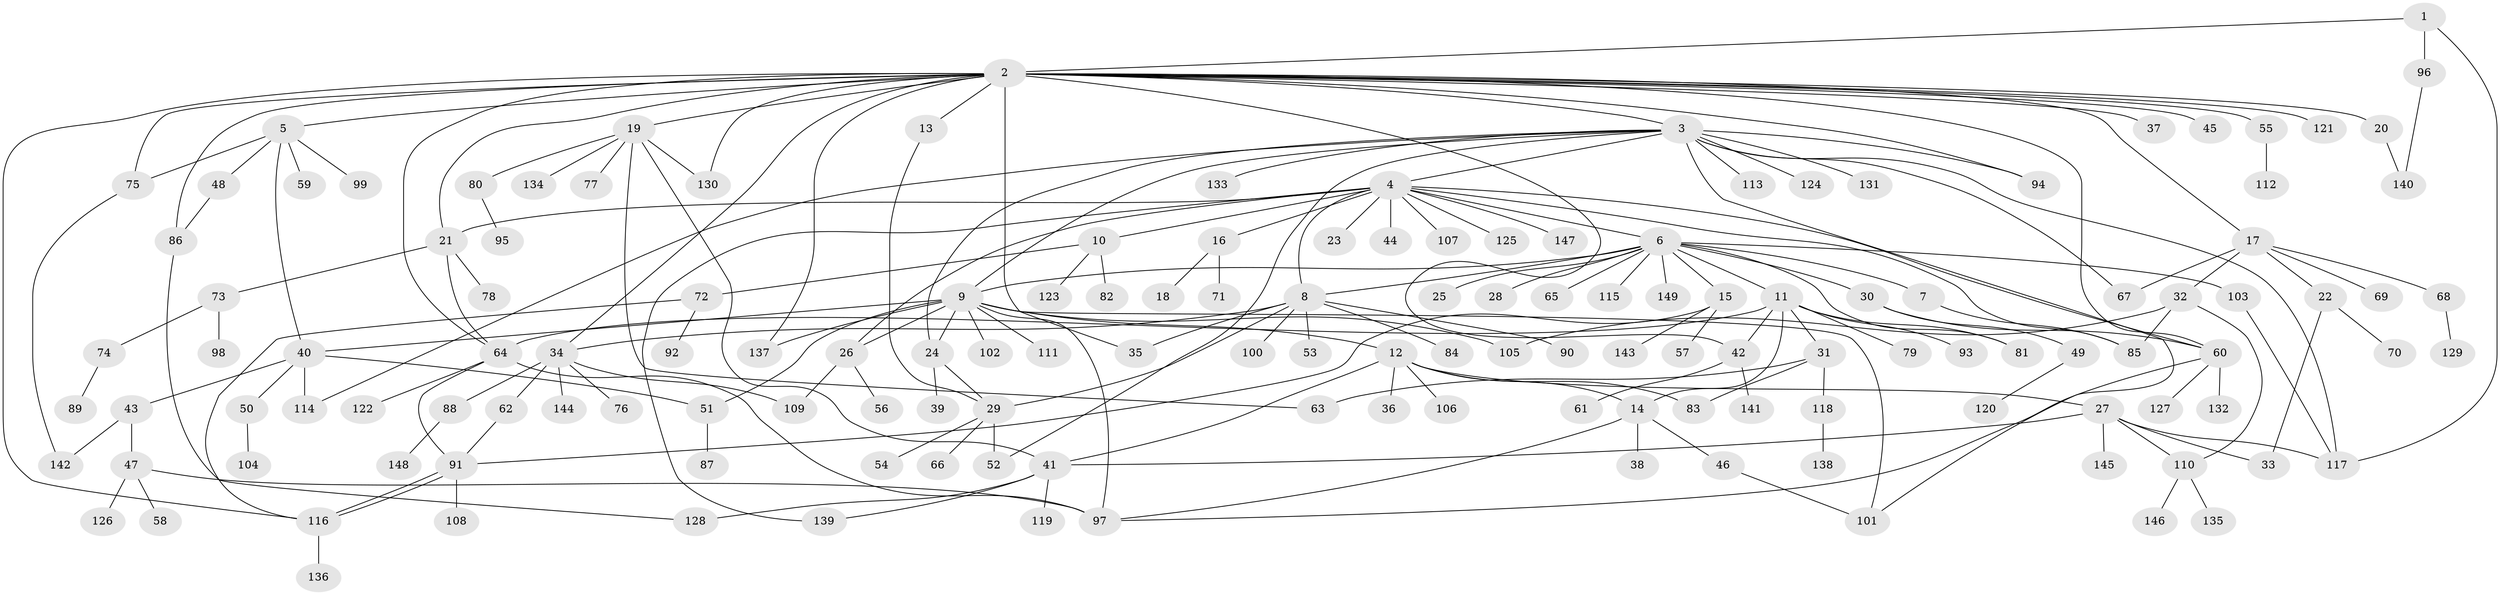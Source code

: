 // coarse degree distribution, {1: 0.8108108108108109, 2: 0.08108108108108109, 22: 0.013513513513513514, 4: 0.02702702702702703, 12: 0.013513513513513514, 21: 0.013513513513513514, 13: 0.013513513513513514, 14: 0.013513513513513514, 6: 0.013513513513513514}
// Generated by graph-tools (version 1.1) at 2025/51/03/04/25 21:51:34]
// undirected, 149 vertices, 202 edges
graph export_dot {
graph [start="1"]
  node [color=gray90,style=filled];
  1;
  2;
  3;
  4;
  5;
  6;
  7;
  8;
  9;
  10;
  11;
  12;
  13;
  14;
  15;
  16;
  17;
  18;
  19;
  20;
  21;
  22;
  23;
  24;
  25;
  26;
  27;
  28;
  29;
  30;
  31;
  32;
  33;
  34;
  35;
  36;
  37;
  38;
  39;
  40;
  41;
  42;
  43;
  44;
  45;
  46;
  47;
  48;
  49;
  50;
  51;
  52;
  53;
  54;
  55;
  56;
  57;
  58;
  59;
  60;
  61;
  62;
  63;
  64;
  65;
  66;
  67;
  68;
  69;
  70;
  71;
  72;
  73;
  74;
  75;
  76;
  77;
  78;
  79;
  80;
  81;
  82;
  83;
  84;
  85;
  86;
  87;
  88;
  89;
  90;
  91;
  92;
  93;
  94;
  95;
  96;
  97;
  98;
  99;
  100;
  101;
  102;
  103;
  104;
  105;
  106;
  107;
  108;
  109;
  110;
  111;
  112;
  113;
  114;
  115;
  116;
  117;
  118;
  119;
  120;
  121;
  122;
  123;
  124;
  125;
  126;
  127;
  128;
  129;
  130;
  131;
  132;
  133;
  134;
  135;
  136;
  137;
  138;
  139;
  140;
  141;
  142;
  143;
  144;
  145;
  146;
  147;
  148;
  149;
  1 -- 2;
  1 -- 96;
  1 -- 117;
  2 -- 3;
  2 -- 5;
  2 -- 13;
  2 -- 17;
  2 -- 19;
  2 -- 20;
  2 -- 21;
  2 -- 34;
  2 -- 35;
  2 -- 37;
  2 -- 42;
  2 -- 45;
  2 -- 55;
  2 -- 60;
  2 -- 64;
  2 -- 75;
  2 -- 86;
  2 -- 94;
  2 -- 116;
  2 -- 121;
  2 -- 130;
  2 -- 137;
  3 -- 4;
  3 -- 9;
  3 -- 24;
  3 -- 52;
  3 -- 67;
  3 -- 94;
  3 -- 101;
  3 -- 113;
  3 -- 114;
  3 -- 117;
  3 -- 124;
  3 -- 131;
  3 -- 133;
  4 -- 6;
  4 -- 8;
  4 -- 10;
  4 -- 16;
  4 -- 21;
  4 -- 23;
  4 -- 26;
  4 -- 44;
  4 -- 60;
  4 -- 85;
  4 -- 107;
  4 -- 125;
  4 -- 139;
  4 -- 147;
  5 -- 40;
  5 -- 48;
  5 -- 59;
  5 -- 75;
  5 -- 99;
  6 -- 7;
  6 -- 8;
  6 -- 9;
  6 -- 11;
  6 -- 15;
  6 -- 25;
  6 -- 28;
  6 -- 30;
  6 -- 65;
  6 -- 81;
  6 -- 103;
  6 -- 115;
  6 -- 149;
  7 -- 85;
  8 -- 29;
  8 -- 34;
  8 -- 35;
  8 -- 53;
  8 -- 84;
  8 -- 90;
  8 -- 100;
  9 -- 12;
  9 -- 24;
  9 -- 26;
  9 -- 40;
  9 -- 51;
  9 -- 97;
  9 -- 101;
  9 -- 102;
  9 -- 105;
  9 -- 111;
  9 -- 137;
  10 -- 72;
  10 -- 82;
  10 -- 123;
  11 -- 14;
  11 -- 31;
  11 -- 42;
  11 -- 64;
  11 -- 79;
  11 -- 81;
  11 -- 93;
  12 -- 14;
  12 -- 27;
  12 -- 36;
  12 -- 41;
  12 -- 83;
  12 -- 106;
  13 -- 29;
  14 -- 38;
  14 -- 46;
  14 -- 97;
  15 -- 57;
  15 -- 91;
  15 -- 143;
  16 -- 18;
  16 -- 71;
  17 -- 22;
  17 -- 32;
  17 -- 67;
  17 -- 68;
  17 -- 69;
  19 -- 41;
  19 -- 63;
  19 -- 77;
  19 -- 80;
  19 -- 130;
  19 -- 134;
  20 -- 140;
  21 -- 64;
  21 -- 73;
  21 -- 78;
  22 -- 33;
  22 -- 70;
  24 -- 29;
  24 -- 39;
  26 -- 56;
  26 -- 109;
  27 -- 33;
  27 -- 41;
  27 -- 110;
  27 -- 117;
  27 -- 145;
  29 -- 52;
  29 -- 54;
  29 -- 66;
  30 -- 49;
  30 -- 60;
  31 -- 63;
  31 -- 83;
  31 -- 118;
  32 -- 85;
  32 -- 105;
  32 -- 110;
  34 -- 62;
  34 -- 76;
  34 -- 88;
  34 -- 109;
  34 -- 144;
  40 -- 43;
  40 -- 50;
  40 -- 51;
  40 -- 114;
  41 -- 119;
  41 -- 128;
  41 -- 139;
  42 -- 61;
  42 -- 141;
  43 -- 47;
  43 -- 142;
  46 -- 101;
  47 -- 58;
  47 -- 97;
  47 -- 126;
  48 -- 86;
  49 -- 120;
  50 -- 104;
  51 -- 87;
  55 -- 112;
  60 -- 97;
  60 -- 127;
  60 -- 132;
  62 -- 91;
  64 -- 91;
  64 -- 97;
  64 -- 122;
  68 -- 129;
  72 -- 92;
  72 -- 116;
  73 -- 74;
  73 -- 98;
  74 -- 89;
  75 -- 142;
  80 -- 95;
  86 -- 128;
  88 -- 148;
  91 -- 108;
  91 -- 116;
  91 -- 116;
  96 -- 140;
  103 -- 117;
  110 -- 135;
  110 -- 146;
  116 -- 136;
  118 -- 138;
}

